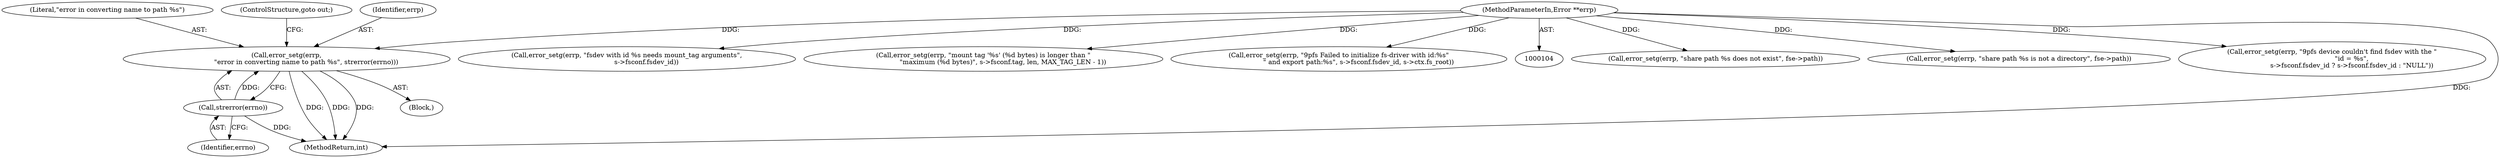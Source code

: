 digraph "0_qemu_4774718e5c194026ba5ee7a28d9be49be3080e42@pointer" {
"1000351" [label="(Call,error_setg(errp,\n                   \"error in converting name to path %s\", strerror(errno)))"];
"1000106" [label="(MethodParameterIn,Error **errp)"];
"1000354" [label="(Call,strerror(errno))"];
"1000353" [label="(Literal,\"error in converting name to path %s\")"];
"1000368" [label="(Call,error_setg(errp, \"share path %s does not exist\", fse->path))"];
"1000383" [label="(Call,error_setg(errp, \"share path %s is not a directory\", fse->path))"];
"1000351" [label="(Call,error_setg(errp,\n                   \"error in converting name to path %s\", strerror(errno)))"];
"1000191" [label="(Call,error_setg(errp, \"9pfs device couldn't find fsdev with the \"\n                   \"id = %s\",\n                   s->fsconf.fsdev_id ? s->fsconf.fsdev_id : \"NULL\"))"];
"1000350" [label="(Block,)"];
"1000355" [label="(Identifier,errno)"];
"1000415" [label="(MethodReturn,int)"];
"1000215" [label="(Call,error_setg(errp, \"fsdev with id %s needs mount_tag arguments\",\n                   s->fsconf.fsdev_id))"];
"1000356" [label="(ControlStructure,goto out;)"];
"1000267" [label="(Call,error_setg(errp, \"mount tag '%s' (%d bytes) is longer than \"\n                   \"maximum (%d bytes)\", s->fsconf.tag, len, MAX_TAG_LEN - 1))"];
"1000324" [label="(Call,error_setg(errp, \"9pfs Failed to initialize fs-driver with id:%s\"\n                   \" and export path:%s\", s->fsconf.fsdev_id, s->ctx.fs_root))"];
"1000106" [label="(MethodParameterIn,Error **errp)"];
"1000352" [label="(Identifier,errp)"];
"1000354" [label="(Call,strerror(errno))"];
"1000351" -> "1000350"  [label="AST: "];
"1000351" -> "1000354"  [label="CFG: "];
"1000352" -> "1000351"  [label="AST: "];
"1000353" -> "1000351"  [label="AST: "];
"1000354" -> "1000351"  [label="AST: "];
"1000356" -> "1000351"  [label="CFG: "];
"1000351" -> "1000415"  [label="DDG: "];
"1000351" -> "1000415"  [label="DDG: "];
"1000351" -> "1000415"  [label="DDG: "];
"1000106" -> "1000351"  [label="DDG: "];
"1000354" -> "1000351"  [label="DDG: "];
"1000106" -> "1000104"  [label="AST: "];
"1000106" -> "1000415"  [label="DDG: "];
"1000106" -> "1000191"  [label="DDG: "];
"1000106" -> "1000215"  [label="DDG: "];
"1000106" -> "1000267"  [label="DDG: "];
"1000106" -> "1000324"  [label="DDG: "];
"1000106" -> "1000368"  [label="DDG: "];
"1000106" -> "1000383"  [label="DDG: "];
"1000354" -> "1000355"  [label="CFG: "];
"1000355" -> "1000354"  [label="AST: "];
"1000354" -> "1000415"  [label="DDG: "];
}
